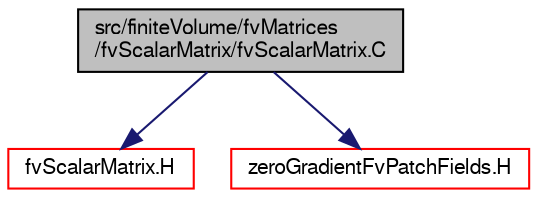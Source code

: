 digraph "src/finiteVolume/fvMatrices/fvScalarMatrix/fvScalarMatrix.C"
{
  bgcolor="transparent";
  edge [fontname="FreeSans",fontsize="10",labelfontname="FreeSans",labelfontsize="10"];
  node [fontname="FreeSans",fontsize="10",shape=record];
  Node0 [label="src/finiteVolume/fvMatrices\l/fvScalarMatrix/fvScalarMatrix.C",height=0.2,width=0.4,color="black", fillcolor="grey75", style="filled", fontcolor="black"];
  Node0 -> Node1 [color="midnightblue",fontsize="10",style="solid",fontname="FreeSans"];
  Node1 [label="fvScalarMatrix.H",height=0.2,width=0.4,color="red",URL="$a03290.html",tooltip="A scalar instance of fvMatrix. "];
  Node0 -> Node313 [color="midnightblue",fontsize="10",style="solid",fontname="FreeSans"];
  Node313 [label="zeroGradientFvPatchFields.H",height=0.2,width=0.4,color="red",URL="$a01547.html"];
}
